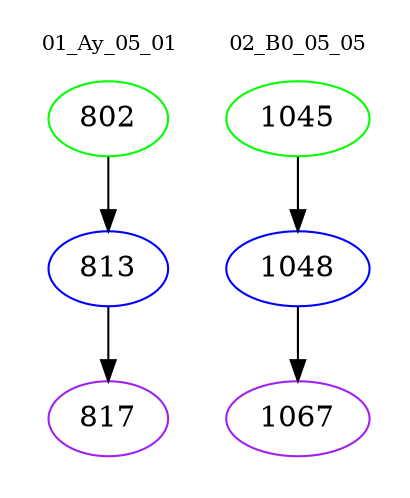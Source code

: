 digraph{
subgraph cluster_0 {
color = white
label = "01_Ay_05_01";
fontsize=10;
T0_802 [label="802", color="green"]
T0_802 -> T0_813 [color="black"]
T0_813 [label="813", color="blue"]
T0_813 -> T0_817 [color="black"]
T0_817 [label="817", color="purple"]
}
subgraph cluster_1 {
color = white
label = "02_B0_05_05";
fontsize=10;
T1_1045 [label="1045", color="green"]
T1_1045 -> T1_1048 [color="black"]
T1_1048 [label="1048", color="blue"]
T1_1048 -> T1_1067 [color="black"]
T1_1067 [label="1067", color="purple"]
}
}
